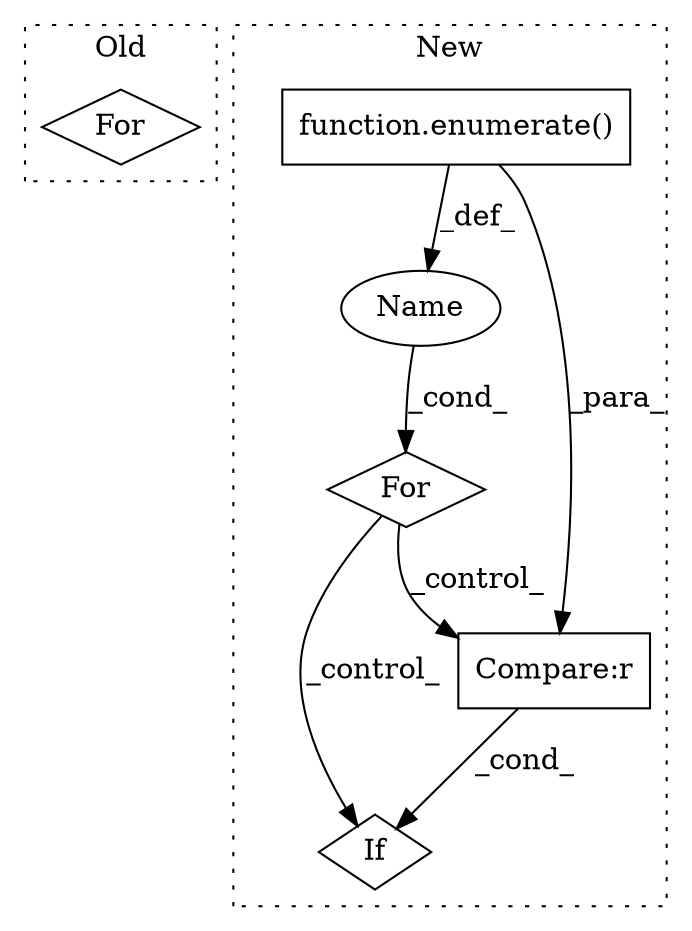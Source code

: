 digraph G {
subgraph cluster0 {
1 [label="For" a="107" s="15439,15467" l="4,14" shape="diamond"];
label = "Old";
style="dotted";
}
subgraph cluster1 {
2 [label="function.enumerate()" a="75" s="15875,15896" l="10,1" shape="box"];
3 [label="If" a="96" s="15911,15999" l="3,18" shape="diamond"];
4 [label="For" a="107" s="15855,15897" l="4,14" shape="diamond"];
5 [label="Name" a="87" s="15862" l="9" shape="ellipse"];
6 [label="Compare:r" a="40" s="15964" l="35" shape="box"];
label = "New";
style="dotted";
}
2 -> 6 [label="_para_"];
2 -> 5 [label="_def_"];
4 -> 3 [label="_control_"];
4 -> 6 [label="_control_"];
5 -> 4 [label="_cond_"];
6 -> 3 [label="_cond_"];
}